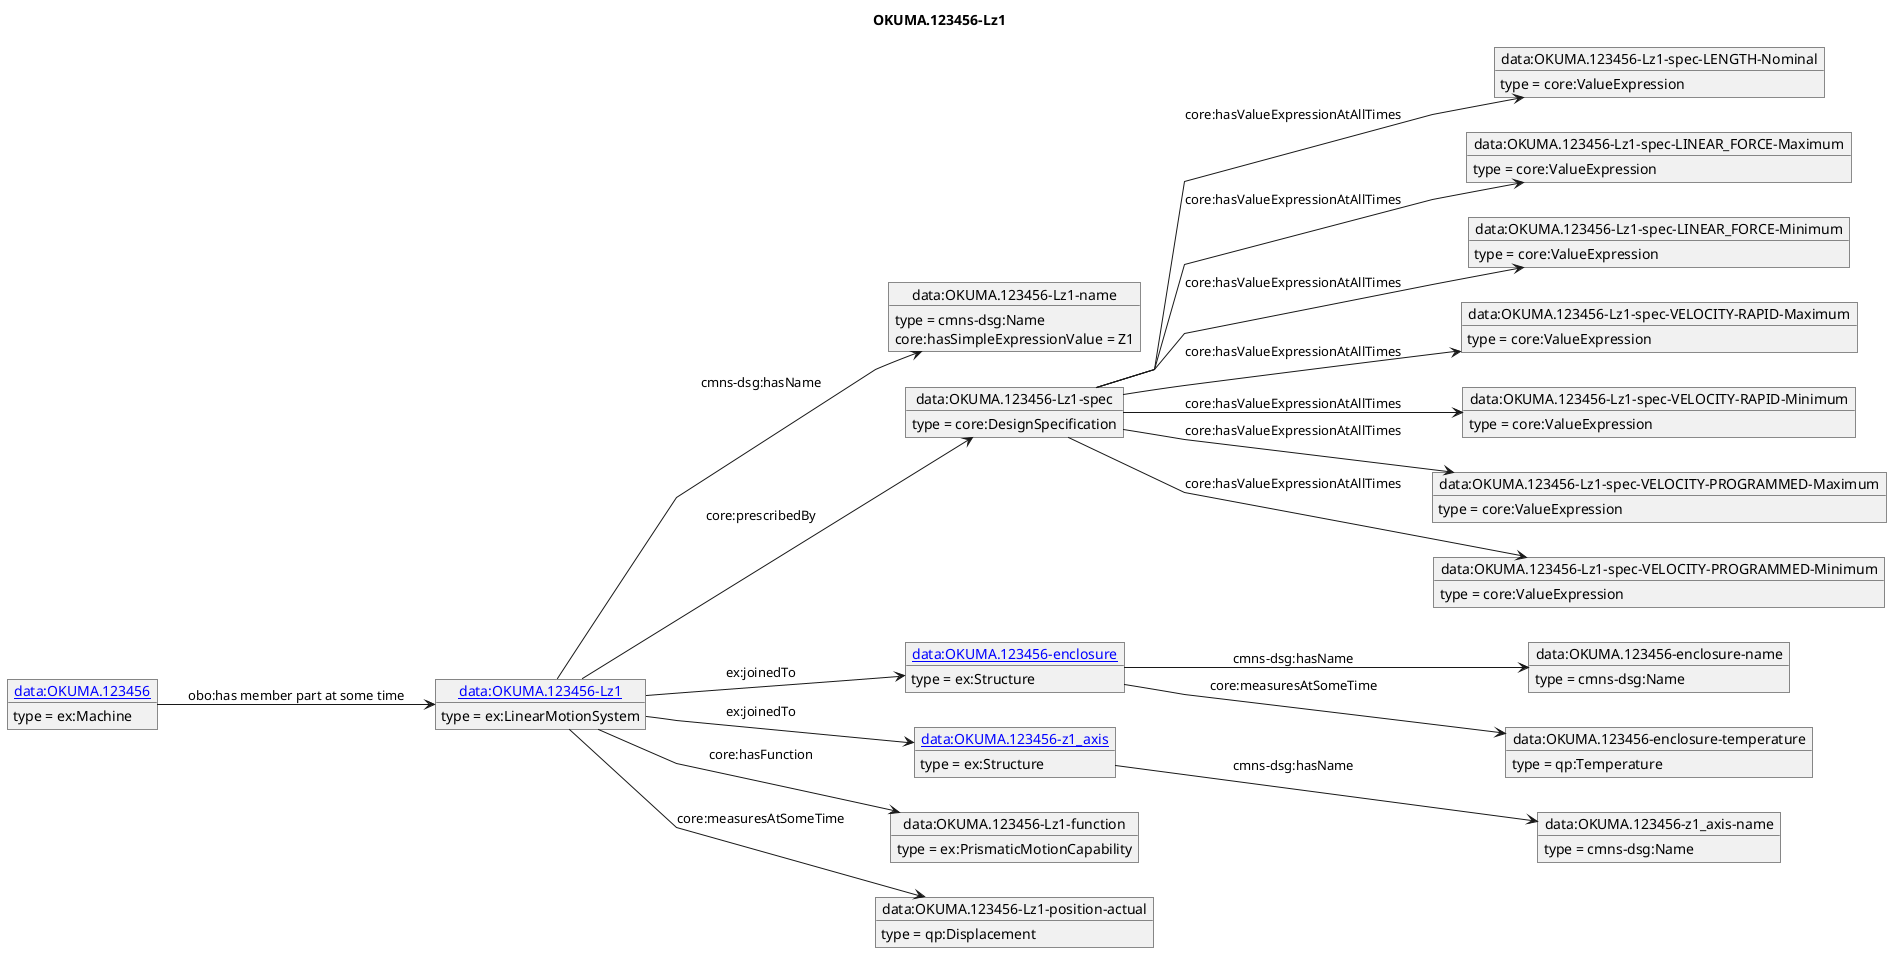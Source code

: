 @startuml
skinparam linetype polyline
left to right direction
title OKUMA.123456-Lz1
object "[[./OKUMA.123456-Lz1.html data:OKUMA.123456-Lz1]]" as o1 {
 type = ex:LinearMotionSystem
 }
object "data:OKUMA.123456-Lz1-name" as o2 {
 type = cmns-dsg:Name
 }
object "data:OKUMA.123456-Lz1-spec" as o3 {
 type = core:DesignSpecification
 }
object "data:OKUMA.123456-Lz1-spec-LENGTH-Nominal" as o4 {
 type = core:ValueExpression
 }
object "data:OKUMA.123456-Lz1-spec-LINEAR_FORCE-Maximum" as o5 {
 type = core:ValueExpression
 }
object "data:OKUMA.123456-Lz1-spec-LINEAR_FORCE-Minimum" as o6 {
 type = core:ValueExpression
 }
object "data:OKUMA.123456-Lz1-spec-VELOCITY-RAPID-Maximum" as o7 {
 type = core:ValueExpression
 }
object "data:OKUMA.123456-Lz1-spec-VELOCITY-RAPID-Minimum" as o8 {
 type = core:ValueExpression
 }
object "data:OKUMA.123456-Lz1-spec-VELOCITY-PROGRAMMED-Maximum" as o9 {
 type = core:ValueExpression
 }
object "data:OKUMA.123456-Lz1-spec-VELOCITY-PROGRAMMED-Minimum" as o10 {
 type = core:ValueExpression
 }
object "[[./OKUMA.123456-enclosure.html data:OKUMA.123456-enclosure]]" as o11 {
 type = ex:Structure
 }
object "data:OKUMA.123456-enclosure-name" as o12 {
 type = cmns-dsg:Name
 }
object "data:OKUMA.123456-enclosure-temperature" as o13 {
 type = qp:Temperature
 }
object "[[./OKUMA.123456-z1_axis.html data:OKUMA.123456-z1_axis]]" as o14 {
 type = ex:Structure
 }
object "data:OKUMA.123456-z1_axis-name" as o15 {
 type = cmns-dsg:Name
 }
object "data:OKUMA.123456-Lz1-function" as o16 {
 type = ex:PrismaticMotionCapability
 }
object "data:OKUMA.123456-Lz1-position-actual" as o17 {
 type = qp:Displacement
 }
object "[[./OKUMA.123456.html data:OKUMA.123456]]" as o18 {
 type = ex:Machine
 }
o1 --> o2 : cmns-dsg:hasName
o2 : core:hasSimpleExpressionValue = Z1
o1 --> o3 : core:prescribedBy
o3 --> o4 : core:hasValueExpressionAtAllTimes
o3 --> o5 : core:hasValueExpressionAtAllTimes
o3 --> o6 : core:hasValueExpressionAtAllTimes
o3 --> o7 : core:hasValueExpressionAtAllTimes
o3 --> o8 : core:hasValueExpressionAtAllTimes
o3 --> o9 : core:hasValueExpressionAtAllTimes
o3 --> o10 : core:hasValueExpressionAtAllTimes
o1 --> o11 : ex:joinedTo
o11 --> o12 : cmns-dsg:hasName
o11 --> o13 : core:measuresAtSomeTime
o1 --> o14 : ex:joinedTo
o14 --> o15 : cmns-dsg:hasName
o1 --> o16 : core:hasFunction
o1 --> o17 : core:measuresAtSomeTime
o18 --> o1 : obo:has member part at some time
@enduml
